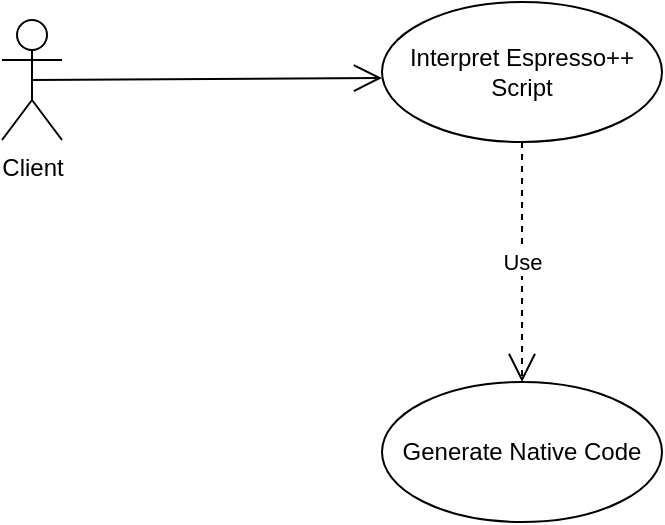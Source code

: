 <mxfile version="12.7.4" type="device"><diagram name="Page-1" id="e7e014a7-5840-1c2e-5031-d8a46d1fe8dd"><mxGraphModel dx="1318" dy="524" grid="1" gridSize="10" guides="1" tooltips="1" connect="1" arrows="1" fold="1" page="1" pageScale="1" pageWidth="1169" pageHeight="826" background="#ffffff" math="0" shadow="0"><root><mxCell id="0"/><mxCell id="1" parent="0"/><mxCell id="7AeolVFTXBMSUTO5D-N--41" value="Client" style="shape=umlActor;verticalLabelPosition=bottom;labelBackgroundColor=#ffffff;verticalAlign=top;html=1;" parent="1" vertex="1"><mxGeometry x="49" y="49" width="30" height="60" as="geometry"/></mxCell><mxCell id="7AeolVFTXBMSUTO5D-N--42" value="Generate Native Code" style="ellipse;whiteSpace=wrap;html=1;" parent="1" vertex="1"><mxGeometry x="239" y="230" width="140" height="70" as="geometry"/></mxCell><mxCell id="7AeolVFTXBMSUTO5D-N--44" value="Interpret Espresso++ Script" style="ellipse;whiteSpace=wrap;html=1;" parent="1" vertex="1"><mxGeometry x="239" y="40" width="140" height="70" as="geometry"/></mxCell><mxCell id="7AeolVFTXBMSUTO5D-N--53" value="Use" style="endArrow=open;endSize=12;dashed=1;html=1;exitX=0.5;exitY=1;exitDx=0;exitDy=0;" parent="1" source="7AeolVFTXBMSUTO5D-N--44" target="7AeolVFTXBMSUTO5D-N--42" edge="1"><mxGeometry width="160" relative="1" as="geometry"><mxPoint x="-1" y="270" as="sourcePoint"/><mxPoint x="159" y="270" as="targetPoint"/></mxGeometry></mxCell><mxCell id="7AeolVFTXBMSUTO5D-N--60" value="" style="endArrow=open;endFill=1;endSize=12;html=1;exitX=0.5;exitY=0.5;exitDx=0;exitDy=0;exitPerimeter=0;" parent="1" source="7AeolVFTXBMSUTO5D-N--41" edge="1"><mxGeometry width="160" relative="1" as="geometry"><mxPoint x="89" y="72.5" as="sourcePoint"/><mxPoint x="239" y="78" as="targetPoint"/></mxGeometry></mxCell></root></mxGraphModel></diagram></mxfile>